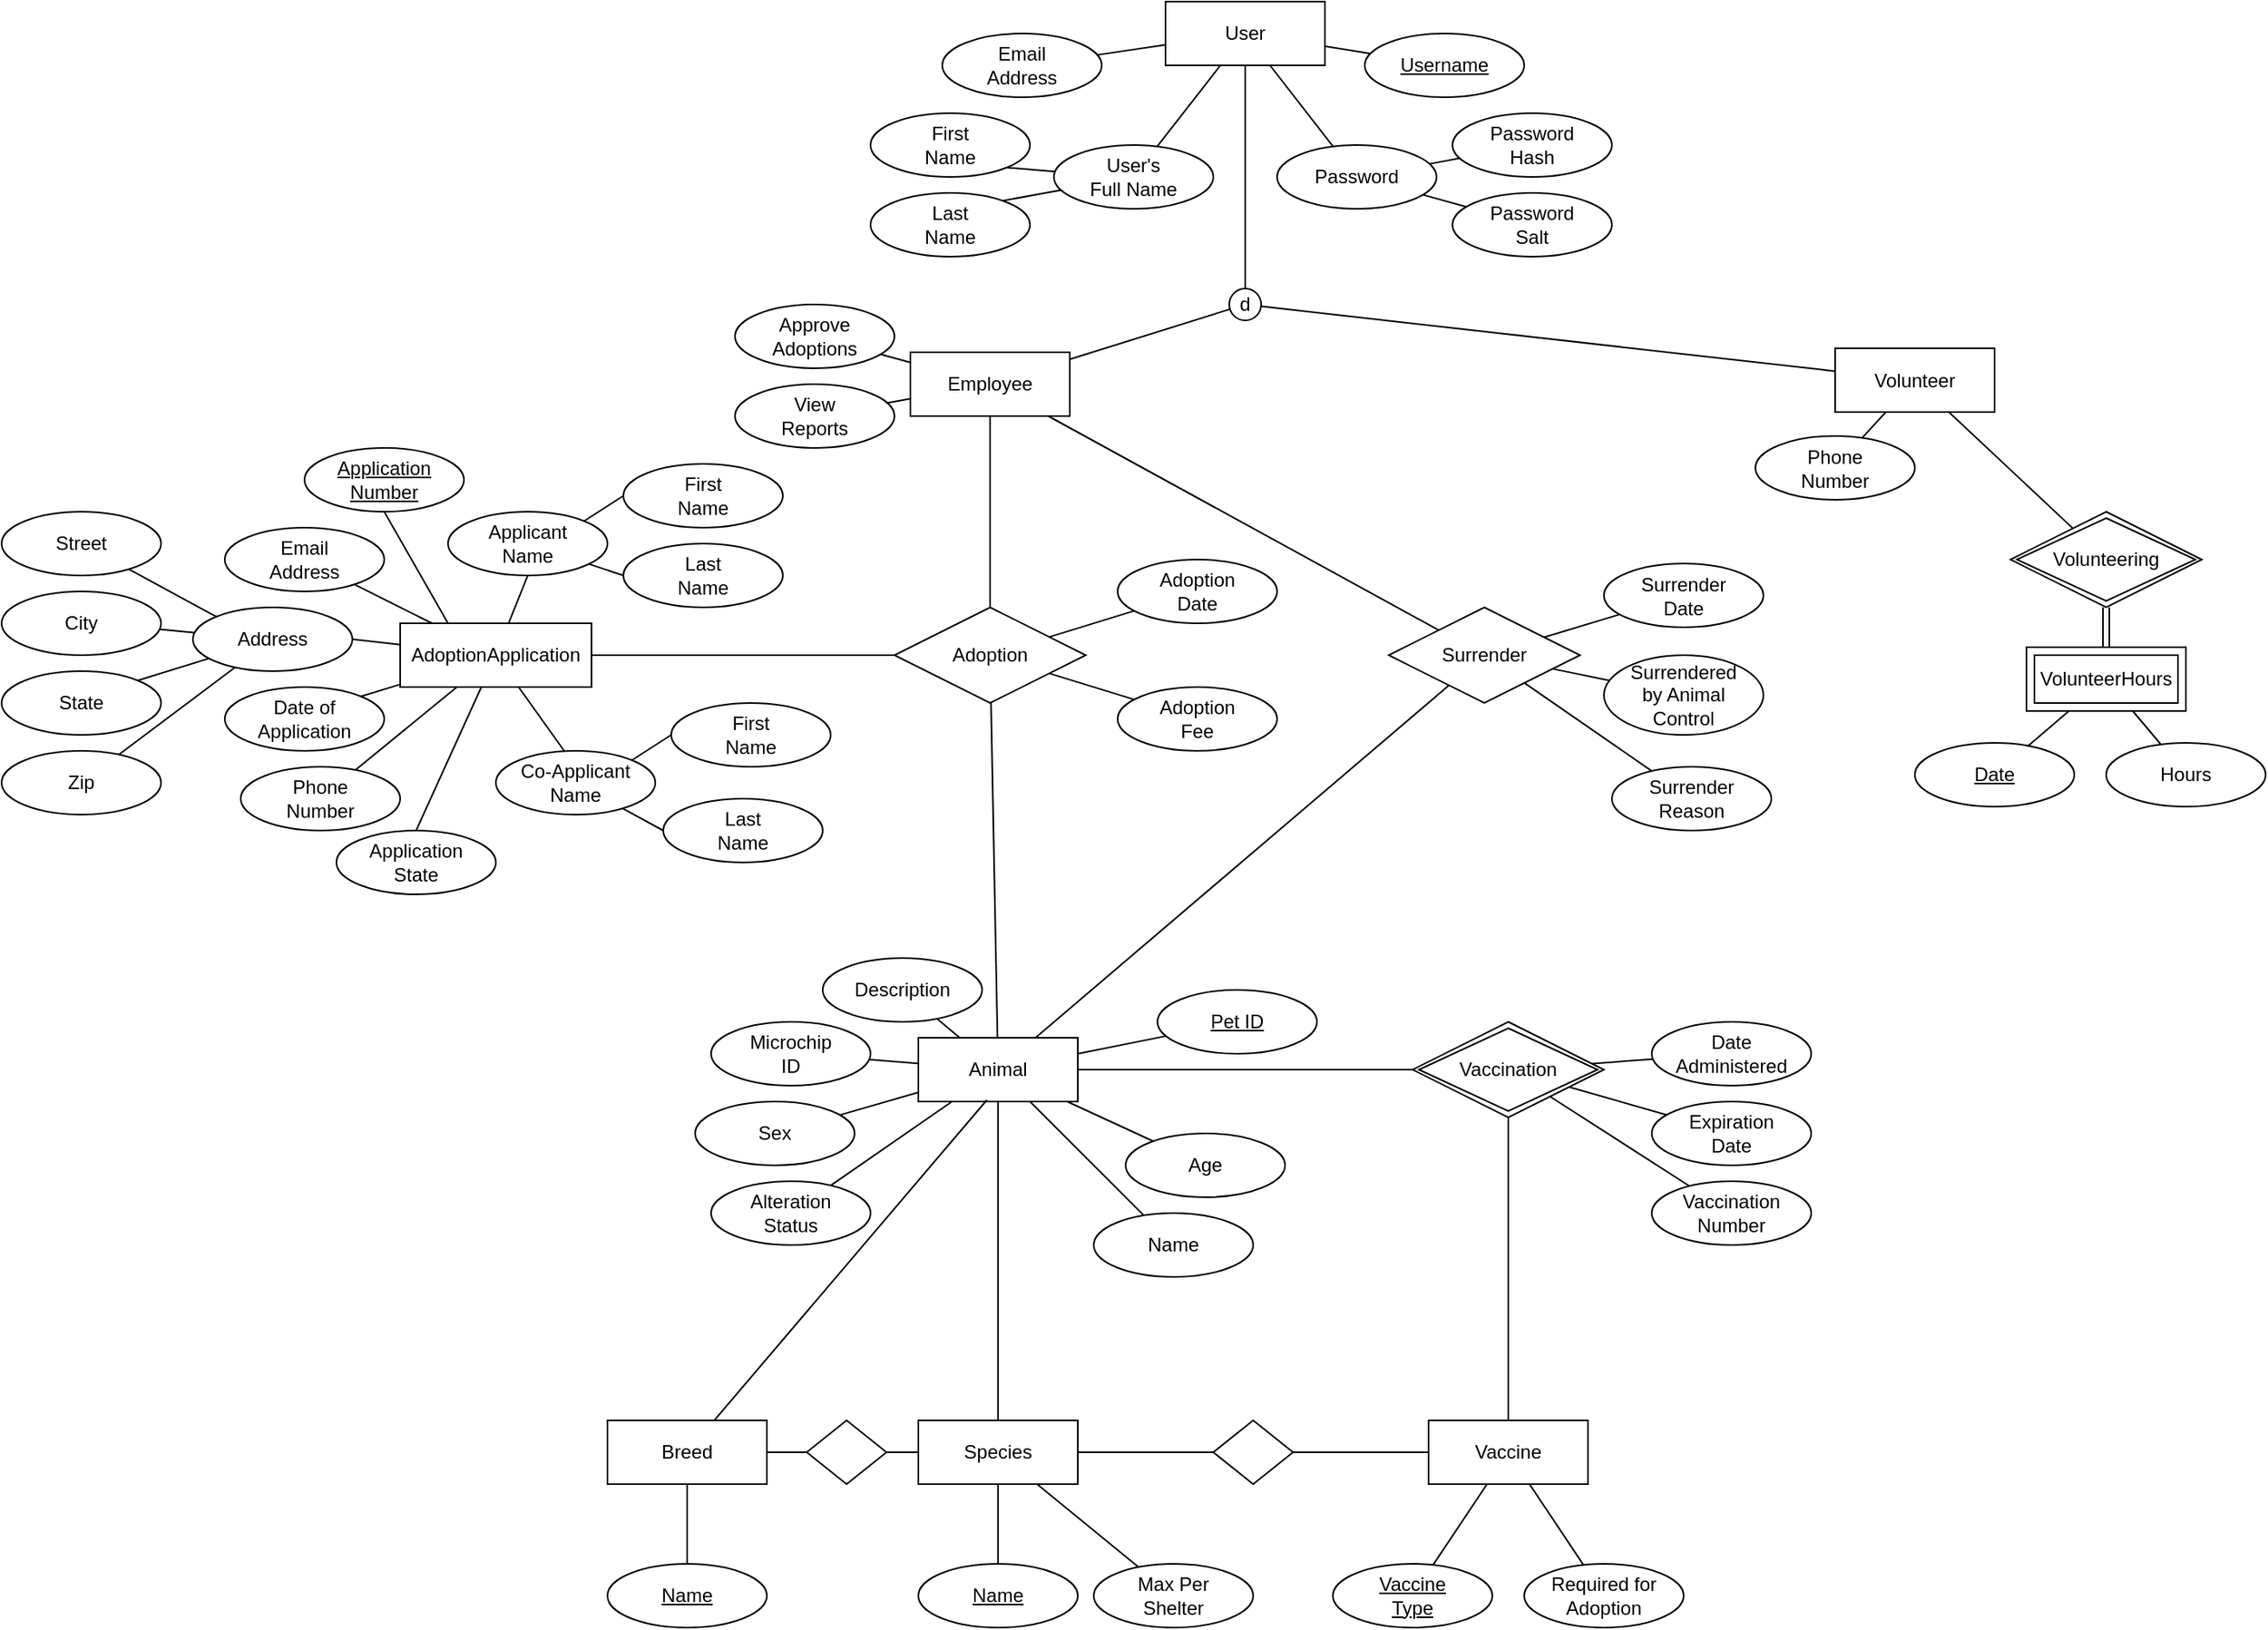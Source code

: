 <mxfile version="12.5.3" type="device"><diagram id="C5RBs43oDa-KdzZeNtuy" name="Page-1"><mxGraphModel dx="1113" dy="726" grid="1" gridSize="10" guides="1" tooltips="1" connect="1" arrows="1" fold="1" page="1" pageScale="1" pageWidth="1920" pageHeight="1200" math="0" shadow="0"><root><mxCell id="WIyWlLk6GJQsqaUBKTNV-0"/><mxCell id="WIyWlLk6GJQsqaUBKTNV-1" parent="WIyWlLk6GJQsqaUBKTNV-0"/><mxCell id="fud5WHhnv_GhyZR_E-Vi-45" style="edgeStyle=none;rounded=0;orthogonalLoop=1;jettySize=auto;html=1;exitX=1;exitY=0.5;exitDx=0;exitDy=0;endArrow=none;endFill=0;strokeColor=#000000;" parent="WIyWlLk6GJQsqaUBKTNV-1" source="fud5WHhnv_GhyZR_E-Vi-0" target="fud5WHhnv_GhyZR_E-Vi-42" edge="1"><mxGeometry relative="1" as="geometry"><mxPoint x="650" y="470" as="targetPoint"/></mxGeometry></mxCell><mxCell id="fud5WHhnv_GhyZR_E-Vi-0" value="AdoptionApplication" style="whiteSpace=wrap;html=1;align=center;" parent="WIyWlLk6GJQsqaUBKTNV-1" vertex="1"><mxGeometry x="380" y="450" width="120" height="40" as="geometry"/></mxCell><mxCell id="fud5WHhnv_GhyZR_E-Vi-15" style="edgeStyle=none;rounded=0;orthogonalLoop=1;jettySize=auto;html=1;exitX=1;exitY=0.5;exitDx=0;exitDy=0;endArrow=none;endFill=0;" parent="WIyWlLk6GJQsqaUBKTNV-1" source="fud5WHhnv_GhyZR_E-Vi-1" target="fud5WHhnv_GhyZR_E-Vi-0" edge="1"><mxGeometry relative="1" as="geometry"/></mxCell><mxCell id="fud5WHhnv_GhyZR_E-Vi-1" value="Address" style="ellipse;whiteSpace=wrap;html=1;align=center;" parent="WIyWlLk6GJQsqaUBKTNV-1" vertex="1"><mxGeometry x="250" y="440" width="100" height="40" as="geometry"/></mxCell><mxCell id="fud5WHhnv_GhyZR_E-Vi-2" value="City" style="ellipse;whiteSpace=wrap;html=1;align=center;" parent="WIyWlLk6GJQsqaUBKTNV-1" vertex="1"><mxGeometry x="130" y="430" width="100" height="40" as="geometry"/></mxCell><mxCell id="fud5WHhnv_GhyZR_E-Vi-3" value="State" style="ellipse;whiteSpace=wrap;html=1;align=center;" parent="WIyWlLk6GJQsqaUBKTNV-1" vertex="1"><mxGeometry x="130" y="480" width="100" height="40" as="geometry"/></mxCell><mxCell id="fud5WHhnv_GhyZR_E-Vi-4" value="Zip" style="ellipse;whiteSpace=wrap;html=1;align=center;" parent="WIyWlLk6GJQsqaUBKTNV-1" vertex="1"><mxGeometry x="130" y="530" width="100" height="40" as="geometry"/></mxCell><mxCell id="fud5WHhnv_GhyZR_E-Vi-5" value="Street" style="ellipse;whiteSpace=wrap;html=1;align=center;" parent="WIyWlLk6GJQsqaUBKTNV-1" vertex="1"><mxGeometry x="130" y="380" width="100" height="40" as="geometry"/></mxCell><mxCell id="fud5WHhnv_GhyZR_E-Vi-6" value="Phone&lt;br&gt;Number" style="ellipse;whiteSpace=wrap;html=1;align=center;" parent="WIyWlLk6GJQsqaUBKTNV-1" vertex="1"><mxGeometry x="280" y="540" width="100" height="40" as="geometry"/></mxCell><mxCell id="fud5WHhnv_GhyZR_E-Vi-14" style="edgeStyle=none;rounded=0;orthogonalLoop=1;jettySize=auto;html=1;endArrow=none;endFill=0;" parent="WIyWlLk6GJQsqaUBKTNV-1" source="fud5WHhnv_GhyZR_E-Vi-7" target="fud5WHhnv_GhyZR_E-Vi-0" edge="1"><mxGeometry relative="1" as="geometry"/></mxCell><mxCell id="fud5WHhnv_GhyZR_E-Vi-7" value="Email&lt;br&gt;Address" style="ellipse;whiteSpace=wrap;html=1;align=center;" parent="WIyWlLk6GJQsqaUBKTNV-1" vertex="1"><mxGeometry x="270" y="390" width="100" height="40" as="geometry"/></mxCell><mxCell id="fud5WHhnv_GhyZR_E-Vi-16" style="edgeStyle=none;rounded=0;orthogonalLoop=1;jettySize=auto;html=1;exitX=1;exitY=0;exitDx=0;exitDy=0;endArrow=none;endFill=0;" parent="WIyWlLk6GJQsqaUBKTNV-1" source="fud5WHhnv_GhyZR_E-Vi-8" target="fud5WHhnv_GhyZR_E-Vi-0" edge="1"><mxGeometry relative="1" as="geometry"/></mxCell><mxCell id="fud5WHhnv_GhyZR_E-Vi-8" value="Date of&lt;br&gt;Application" style="ellipse;whiteSpace=wrap;html=1;align=center;" parent="WIyWlLk6GJQsqaUBKTNV-1" vertex="1"><mxGeometry x="270" y="490" width="100" height="40" as="geometry"/></mxCell><mxCell id="fud5WHhnv_GhyZR_E-Vi-9" value="Application&lt;br&gt;State" style="ellipse;whiteSpace=wrap;html=1;align=center;" parent="WIyWlLk6GJQsqaUBKTNV-1" vertex="1"><mxGeometry x="340" y="580" width="100" height="40" as="geometry"/></mxCell><mxCell id="fud5WHhnv_GhyZR_E-Vi-13" style="edgeStyle=none;rounded=0;orthogonalLoop=1;jettySize=auto;html=1;exitX=0.5;exitY=1;exitDx=0;exitDy=0;entryX=0.25;entryY=0;entryDx=0;entryDy=0;endArrow=none;endFill=0;" parent="WIyWlLk6GJQsqaUBKTNV-1" source="fud5WHhnv_GhyZR_E-Vi-10" target="fud5WHhnv_GhyZR_E-Vi-0" edge="1"><mxGeometry relative="1" as="geometry"/></mxCell><mxCell id="fud5WHhnv_GhyZR_E-Vi-10" value="Application&lt;br&gt;Number" style="ellipse;whiteSpace=wrap;html=1;align=center;fontStyle=4;" parent="WIyWlLk6GJQsqaUBKTNV-1" vertex="1"><mxGeometry x="320" y="340" width="100" height="40" as="geometry"/></mxCell><mxCell id="fud5WHhnv_GhyZR_E-Vi-26" style="edgeStyle=none;rounded=0;orthogonalLoop=1;jettySize=auto;html=1;exitX=0.5;exitY=1;exitDx=0;exitDy=0;endArrow=none;endFill=0;" parent="WIyWlLk6GJQsqaUBKTNV-1" source="fud5WHhnv_GhyZR_E-Vi-19" target="fud5WHhnv_GhyZR_E-Vi-0" edge="1"><mxGeometry relative="1" as="geometry"/></mxCell><mxCell id="fud5WHhnv_GhyZR_E-Vi-19" value="Applicant&lt;br&gt;Name" style="ellipse;whiteSpace=wrap;html=1;align=center;" parent="WIyWlLk6GJQsqaUBKTNV-1" vertex="1"><mxGeometry x="410" y="380" width="100" height="40" as="geometry"/></mxCell><mxCell id="fud5WHhnv_GhyZR_E-Vi-24" style="edgeStyle=none;rounded=0;orthogonalLoop=1;jettySize=auto;html=1;exitX=0;exitY=0.5;exitDx=0;exitDy=0;entryX=1;entryY=0;entryDx=0;entryDy=0;strokeColor=#000000;endArrow=none;endFill=0;" parent="WIyWlLk6GJQsqaUBKTNV-1" source="fud5WHhnv_GhyZR_E-Vi-20" target="fud5WHhnv_GhyZR_E-Vi-19" edge="1"><mxGeometry relative="1" as="geometry"/></mxCell><mxCell id="fud5WHhnv_GhyZR_E-Vi-20" value="First&lt;br&gt;Name" style="ellipse;whiteSpace=wrap;html=1;align=center;" parent="WIyWlLk6GJQsqaUBKTNV-1" vertex="1"><mxGeometry x="520" y="350" width="100" height="40" as="geometry"/></mxCell><mxCell id="fud5WHhnv_GhyZR_E-Vi-25" style="rounded=0;orthogonalLoop=1;jettySize=auto;html=1;exitX=0;exitY=0.5;exitDx=0;exitDy=0;endArrow=none;endFill=0;" parent="WIyWlLk6GJQsqaUBKTNV-1" source="fud5WHhnv_GhyZR_E-Vi-23" target="fud5WHhnv_GhyZR_E-Vi-19" edge="1"><mxGeometry relative="1" as="geometry"/></mxCell><mxCell id="fud5WHhnv_GhyZR_E-Vi-23" value="Last&lt;br&gt;Name" style="ellipse;whiteSpace=wrap;html=1;align=center;" parent="WIyWlLk6GJQsqaUBKTNV-1" vertex="1"><mxGeometry x="520" y="400" width="100" height="40" as="geometry"/></mxCell><mxCell id="fud5WHhnv_GhyZR_E-Vi-28" value="" style="endArrow=none;html=1;rounded=0;strokeColor=#000000;" parent="WIyWlLk6GJQsqaUBKTNV-1" source="fud5WHhnv_GhyZR_E-Vi-6" target="fud5WHhnv_GhyZR_E-Vi-0" edge="1"><mxGeometry relative="1" as="geometry"><mxPoint x="130" y="640" as="sourcePoint"/><mxPoint x="290" y="640" as="targetPoint"/></mxGeometry></mxCell><mxCell id="fud5WHhnv_GhyZR_E-Vi-29" value="" style="endArrow=none;html=1;rounded=0;strokeColor=#000000;exitX=0.5;exitY=0;exitDx=0;exitDy=0;" parent="WIyWlLk6GJQsqaUBKTNV-1" source="fud5WHhnv_GhyZR_E-Vi-9" target="fud5WHhnv_GhyZR_E-Vi-0" edge="1"><mxGeometry relative="1" as="geometry"><mxPoint x="130" y="660" as="sourcePoint"/><mxPoint x="350" y="700" as="targetPoint"/></mxGeometry></mxCell><mxCell id="fud5WHhnv_GhyZR_E-Vi-32" style="edgeStyle=none;rounded=0;orthogonalLoop=1;jettySize=auto;html=1;exitX=0.5;exitY=0.25;exitDx=0;exitDy=0;endArrow=none;endFill=0;exitPerimeter=0;" parent="WIyWlLk6GJQsqaUBKTNV-1" source="fud5WHhnv_GhyZR_E-Vi-33" target="fud5WHhnv_GhyZR_E-Vi-0" edge="1"><mxGeometry relative="1" as="geometry"><mxPoint x="478" y="600" as="targetPoint"/></mxGeometry></mxCell><mxCell id="fud5WHhnv_GhyZR_E-Vi-33" value="Co-Applicant&lt;br&gt;Name" style="ellipse;whiteSpace=wrap;html=1;align=center;" parent="WIyWlLk6GJQsqaUBKTNV-1" vertex="1"><mxGeometry x="440" y="530" width="100" height="40" as="geometry"/></mxCell><mxCell id="fud5WHhnv_GhyZR_E-Vi-34" style="edgeStyle=none;rounded=0;orthogonalLoop=1;jettySize=auto;html=1;exitX=0;exitY=0.5;exitDx=0;exitDy=0;entryX=1;entryY=0;entryDx=0;entryDy=0;strokeColor=#000000;endArrow=none;endFill=0;" parent="WIyWlLk6GJQsqaUBKTNV-1" source="fud5WHhnv_GhyZR_E-Vi-35" target="fud5WHhnv_GhyZR_E-Vi-33" edge="1"><mxGeometry relative="1" as="geometry"/></mxCell><mxCell id="fud5WHhnv_GhyZR_E-Vi-35" value="First&lt;br&gt;Name" style="ellipse;whiteSpace=wrap;html=1;align=center;" parent="WIyWlLk6GJQsqaUBKTNV-1" vertex="1"><mxGeometry x="550" y="500" width="100" height="40" as="geometry"/></mxCell><mxCell id="fud5WHhnv_GhyZR_E-Vi-36" style="rounded=0;orthogonalLoop=1;jettySize=auto;html=1;exitX=0;exitY=0.5;exitDx=0;exitDy=0;endArrow=none;endFill=0;" parent="WIyWlLk6GJQsqaUBKTNV-1" source="fud5WHhnv_GhyZR_E-Vi-37" target="fud5WHhnv_GhyZR_E-Vi-33" edge="1"><mxGeometry relative="1" as="geometry"/></mxCell><mxCell id="fud5WHhnv_GhyZR_E-Vi-37" value="Last&lt;br&gt;Name" style="ellipse;whiteSpace=wrap;html=1;align=center;" parent="WIyWlLk6GJQsqaUBKTNV-1" vertex="1"><mxGeometry x="545" y="560" width="100" height="40" as="geometry"/></mxCell><mxCell id="fud5WHhnv_GhyZR_E-Vi-38" value="" style="endArrow=none;html=1;rounded=0;strokeColor=#000000;entryX=0;entryY=0;entryDx=0;entryDy=0;" parent="WIyWlLk6GJQsqaUBKTNV-1" source="fud5WHhnv_GhyZR_E-Vi-5" target="fud5WHhnv_GhyZR_E-Vi-1" edge="1"><mxGeometry relative="1" as="geometry"><mxPoint x="220" y="400" as="sourcePoint"/><mxPoint x="380" y="400" as="targetPoint"/></mxGeometry></mxCell><mxCell id="fud5WHhnv_GhyZR_E-Vi-39" value="" style="endArrow=none;html=1;rounded=0;strokeColor=#000000;" parent="WIyWlLk6GJQsqaUBKTNV-1" source="fud5WHhnv_GhyZR_E-Vi-4" target="fud5WHhnv_GhyZR_E-Vi-1" edge="1"><mxGeometry relative="1" as="geometry"><mxPoint x="210" y="660" as="sourcePoint"/><mxPoint x="270" y="490" as="targetPoint"/></mxGeometry></mxCell><mxCell id="fud5WHhnv_GhyZR_E-Vi-40" value="" style="endArrow=none;html=1;rounded=0;strokeColor=#000000;exitX=1;exitY=0;exitDx=0;exitDy=0;" parent="WIyWlLk6GJQsqaUBKTNV-1" source="fud5WHhnv_GhyZR_E-Vi-3" target="fud5WHhnv_GhyZR_E-Vi-1" edge="1"><mxGeometry relative="1" as="geometry"><mxPoint x="180" y="630" as="sourcePoint"/><mxPoint x="340" y="630" as="targetPoint"/></mxGeometry></mxCell><mxCell id="fud5WHhnv_GhyZR_E-Vi-41" value="" style="endArrow=none;html=1;rounded=0;strokeColor=#000000;" parent="WIyWlLk6GJQsqaUBKTNV-1" source="fud5WHhnv_GhyZR_E-Vi-2" target="fud5WHhnv_GhyZR_E-Vi-1" edge="1"><mxGeometry relative="1" as="geometry"><mxPoint x="210" y="480" as="sourcePoint"/><mxPoint x="370" y="480" as="targetPoint"/></mxGeometry></mxCell><mxCell id="fud5WHhnv_GhyZR_E-Vi-42" value="Adoption" style="shape=rhombus;perimeter=rhombusPerimeter;whiteSpace=wrap;html=1;align=center;" parent="WIyWlLk6GJQsqaUBKTNV-1" vertex="1"><mxGeometry x="690" y="440" width="120" height="60" as="geometry"/></mxCell><mxCell id="fud5WHhnv_GhyZR_E-Vi-47" style="edgeStyle=none;rounded=0;orthogonalLoop=1;jettySize=auto;html=1;endArrow=none;endFill=0;strokeColor=#000000;" parent="WIyWlLk6GJQsqaUBKTNV-1" source="fud5WHhnv_GhyZR_E-Vi-46" target="fud5WHhnv_GhyZR_E-Vi-42" edge="1"><mxGeometry relative="1" as="geometry"/></mxCell><mxCell id="fud5WHhnv_GhyZR_E-Vi-56" style="edgeStyle=none;rounded=0;orthogonalLoop=1;jettySize=auto;html=1;endArrow=none;endFill=0;strokeColor=#000000;" parent="WIyWlLk6GJQsqaUBKTNV-1" source="fud5WHhnv_GhyZR_E-Vi-46" target="fud5WHhnv_GhyZR_E-Vi-54" edge="1"><mxGeometry relative="1" as="geometry"/></mxCell><mxCell id="fud5WHhnv_GhyZR_E-Vi-57" style="edgeStyle=none;rounded=0;orthogonalLoop=1;jettySize=auto;html=1;endArrow=none;endFill=0;strokeColor=#000000;" parent="WIyWlLk6GJQsqaUBKTNV-1" source="fud5WHhnv_GhyZR_E-Vi-46" target="fud5WHhnv_GhyZR_E-Vi-55" edge="1"><mxGeometry relative="1" as="geometry"/></mxCell><mxCell id="fud5WHhnv_GhyZR_E-Vi-46" value="Employee" style="whiteSpace=wrap;html=1;align=center;" parent="WIyWlLk6GJQsqaUBKTNV-1" vertex="1"><mxGeometry x="700" y="280" width="100" height="40" as="geometry"/></mxCell><mxCell id="fud5WHhnv_GhyZR_E-Vi-49" style="edgeStyle=none;rounded=0;orthogonalLoop=1;jettySize=auto;html=1;endArrow=none;endFill=0;strokeColor=#000000;" parent="WIyWlLk6GJQsqaUBKTNV-1" source="fud5WHhnv_GhyZR_E-Vi-48" target="fud5WHhnv_GhyZR_E-Vi-42" edge="1"><mxGeometry relative="1" as="geometry"/></mxCell><mxCell id="fud5WHhnv_GhyZR_E-Vi-48" value="Animal" style="whiteSpace=wrap;html=1;align=center;" parent="WIyWlLk6GJQsqaUBKTNV-1" vertex="1"><mxGeometry x="705" y="710" width="100" height="40" as="geometry"/></mxCell><mxCell id="fud5WHhnv_GhyZR_E-Vi-52" style="edgeStyle=none;rounded=0;orthogonalLoop=1;jettySize=auto;html=1;endArrow=none;endFill=0;strokeColor=#000000;" parent="WIyWlLk6GJQsqaUBKTNV-1" source="fud5WHhnv_GhyZR_E-Vi-50" target="fud5WHhnv_GhyZR_E-Vi-42" edge="1"><mxGeometry relative="1" as="geometry"/></mxCell><mxCell id="fud5WHhnv_GhyZR_E-Vi-50" value="Adoption&lt;br&gt;Date" style="ellipse;whiteSpace=wrap;html=1;align=center;" parent="WIyWlLk6GJQsqaUBKTNV-1" vertex="1"><mxGeometry x="830" y="410" width="100" height="40" as="geometry"/></mxCell><mxCell id="fud5WHhnv_GhyZR_E-Vi-53" style="edgeStyle=none;rounded=0;orthogonalLoop=1;jettySize=auto;html=1;endArrow=none;endFill=0;strokeColor=#000000;" parent="WIyWlLk6GJQsqaUBKTNV-1" source="fud5WHhnv_GhyZR_E-Vi-51" target="fud5WHhnv_GhyZR_E-Vi-42" edge="1"><mxGeometry relative="1" as="geometry"/></mxCell><mxCell id="fud5WHhnv_GhyZR_E-Vi-51" value="Adoption&lt;br&gt;Fee" style="ellipse;whiteSpace=wrap;html=1;align=center;" parent="WIyWlLk6GJQsqaUBKTNV-1" vertex="1"><mxGeometry x="830" y="490" width="100" height="40" as="geometry"/></mxCell><mxCell id="fud5WHhnv_GhyZR_E-Vi-54" value="Approve&lt;br&gt;Adoptions" style="ellipse;whiteSpace=wrap;html=1;align=center;" parent="WIyWlLk6GJQsqaUBKTNV-1" vertex="1"><mxGeometry x="590" y="250" width="100" height="40" as="geometry"/></mxCell><mxCell id="fud5WHhnv_GhyZR_E-Vi-55" value="View&lt;br&gt;Reports" style="ellipse;whiteSpace=wrap;html=1;align=center;" parent="WIyWlLk6GJQsqaUBKTNV-1" vertex="1"><mxGeometry x="590" y="300" width="100" height="40" as="geometry"/></mxCell><mxCell id="fud5WHhnv_GhyZR_E-Vi-69" style="edgeStyle=none;rounded=0;orthogonalLoop=1;jettySize=auto;html=1;endArrow=none;endFill=0;strokeColor=#000000;" parent="WIyWlLk6GJQsqaUBKTNV-1" source="fud5WHhnv_GhyZR_E-Vi-58" target="fud5WHhnv_GhyZR_E-Vi-48" edge="1"><mxGeometry relative="1" as="geometry"><mxPoint x="795" y="720" as="targetPoint"/></mxGeometry></mxCell><mxCell id="fud5WHhnv_GhyZR_E-Vi-58" value="Pet ID" style="ellipse;whiteSpace=wrap;html=1;align=center;fontStyle=4;" parent="WIyWlLk6GJQsqaUBKTNV-1" vertex="1"><mxGeometry x="855" y="680" width="100" height="40" as="geometry"/></mxCell><mxCell id="fud5WHhnv_GhyZR_E-Vi-68" style="edgeStyle=none;rounded=0;orthogonalLoop=1;jettySize=auto;html=1;endArrow=none;endFill=0;strokeColor=#000000;" parent="WIyWlLk6GJQsqaUBKTNV-1" source="fud5WHhnv_GhyZR_E-Vi-59" target="fud5WHhnv_GhyZR_E-Vi-48" edge="1"><mxGeometry relative="1" as="geometry"/></mxCell><mxCell id="fud5WHhnv_GhyZR_E-Vi-59" value="Description" style="ellipse;whiteSpace=wrap;html=1;align=center;" parent="WIyWlLk6GJQsqaUBKTNV-1" vertex="1"><mxGeometry x="645" y="660" width="100" height="40" as="geometry"/></mxCell><mxCell id="fud5WHhnv_GhyZR_E-Vi-67" style="edgeStyle=none;rounded=0;orthogonalLoop=1;jettySize=auto;html=1;endArrow=none;endFill=0;strokeColor=#000000;" parent="WIyWlLk6GJQsqaUBKTNV-1" source="fud5WHhnv_GhyZR_E-Vi-60" target="fud5WHhnv_GhyZR_E-Vi-48" edge="1"><mxGeometry relative="1" as="geometry"/></mxCell><mxCell id="fud5WHhnv_GhyZR_E-Vi-60" value="Microchip&lt;br&gt;ID" style="ellipse;whiteSpace=wrap;html=1;align=center;" parent="WIyWlLk6GJQsqaUBKTNV-1" vertex="1"><mxGeometry x="575" y="700" width="100" height="40" as="geometry"/></mxCell><mxCell id="fud5WHhnv_GhyZR_E-Vi-70" style="edgeStyle=none;rounded=0;orthogonalLoop=1;jettySize=auto;html=1;endArrow=none;endFill=0;strokeColor=#000000;" parent="WIyWlLk6GJQsqaUBKTNV-1" source="fud5WHhnv_GhyZR_E-Vi-61" target="fud5WHhnv_GhyZR_E-Vi-48" edge="1"><mxGeometry relative="1" as="geometry"/></mxCell><mxCell id="fud5WHhnv_GhyZR_E-Vi-61" value="Age" style="ellipse;whiteSpace=wrap;html=1;align=center;" parent="WIyWlLk6GJQsqaUBKTNV-1" vertex="1"><mxGeometry x="835" y="770" width="100" height="40" as="geometry"/></mxCell><mxCell id="fud5WHhnv_GhyZR_E-Vi-71" style="edgeStyle=none;rounded=0;orthogonalLoop=1;jettySize=auto;html=1;endArrow=none;endFill=0;strokeColor=#000000;" parent="WIyWlLk6GJQsqaUBKTNV-1" source="fud5WHhnv_GhyZR_E-Vi-62" target="fud5WHhnv_GhyZR_E-Vi-48" edge="1"><mxGeometry relative="1" as="geometry"/></mxCell><mxCell id="fud5WHhnv_GhyZR_E-Vi-62" value="Name" style="ellipse;whiteSpace=wrap;html=1;align=center;" parent="WIyWlLk6GJQsqaUBKTNV-1" vertex="1"><mxGeometry x="815" y="820" width="100" height="40" as="geometry"/></mxCell><mxCell id="fud5WHhnv_GhyZR_E-Vi-66" style="edgeStyle=none;rounded=0;orthogonalLoop=1;jettySize=auto;html=1;endArrow=none;endFill=0;strokeColor=#000000;" parent="WIyWlLk6GJQsqaUBKTNV-1" source="fud5WHhnv_GhyZR_E-Vi-63" target="fud5WHhnv_GhyZR_E-Vi-48" edge="1"><mxGeometry relative="1" as="geometry"/></mxCell><mxCell id="fud5WHhnv_GhyZR_E-Vi-63" value="Sex" style="ellipse;whiteSpace=wrap;html=1;align=center;" parent="WIyWlLk6GJQsqaUBKTNV-1" vertex="1"><mxGeometry x="565" y="750" width="100" height="40" as="geometry"/></mxCell><mxCell id="fud5WHhnv_GhyZR_E-Vi-65" style="edgeStyle=none;rounded=0;orthogonalLoop=1;jettySize=auto;html=1;endArrow=none;endFill=0;strokeColor=#000000;" parent="WIyWlLk6GJQsqaUBKTNV-1" source="fud5WHhnv_GhyZR_E-Vi-64" target="fud5WHhnv_GhyZR_E-Vi-48" edge="1"><mxGeometry relative="1" as="geometry"/></mxCell><mxCell id="fud5WHhnv_GhyZR_E-Vi-64" value="Alteration&lt;br&gt;Status" style="ellipse;whiteSpace=wrap;html=1;align=center;" parent="WIyWlLk6GJQsqaUBKTNV-1" vertex="1"><mxGeometry x="575" y="800" width="100" height="40" as="geometry"/></mxCell><mxCell id="fud5WHhnv_GhyZR_E-Vi-76" style="edgeStyle=none;rounded=0;orthogonalLoop=1;jettySize=auto;html=1;entryX=0.5;entryY=0;entryDx=0;entryDy=0;endArrow=none;endFill=0;strokeColor=#000000;" parent="WIyWlLk6GJQsqaUBKTNV-1" source="fud5WHhnv_GhyZR_E-Vi-72" target="fud5WHhnv_GhyZR_E-Vi-73" edge="1"><mxGeometry relative="1" as="geometry"><mxPoint x="910" y="210" as="targetPoint"/></mxGeometry></mxCell><mxCell id="fud5WHhnv_GhyZR_E-Vi-95" style="edgeStyle=none;rounded=0;orthogonalLoop=1;jettySize=auto;html=1;endArrow=none;endFill=0;strokeColor=#000000;" parent="WIyWlLk6GJQsqaUBKTNV-1" source="fud5WHhnv_GhyZR_E-Vi-72" target="fud5WHhnv_GhyZR_E-Vi-90" edge="1"><mxGeometry relative="1" as="geometry"/></mxCell><mxCell id="fud5WHhnv_GhyZR_E-Vi-96" style="edgeStyle=none;rounded=0;orthogonalLoop=1;jettySize=auto;html=1;endArrow=none;endFill=0;strokeColor=#000000;" parent="WIyWlLk6GJQsqaUBKTNV-1" source="fud5WHhnv_GhyZR_E-Vi-72" edge="1" target="fud5WHhnv_GhyZR_E-Vi-97"><mxGeometry relative="1" as="geometry"><mxPoint x="965.147" y="150.903" as="targetPoint"/></mxGeometry></mxCell><mxCell id="fud5WHhnv_GhyZR_E-Vi-72" value="User" style="whiteSpace=wrap;html=1;align=center;" parent="WIyWlLk6GJQsqaUBKTNV-1" vertex="1"><mxGeometry x="860" y="60" width="100" height="40" as="geometry"/></mxCell><mxCell id="fud5WHhnv_GhyZR_E-Vi-75" style="edgeStyle=none;rounded=0;orthogonalLoop=1;jettySize=auto;html=1;endArrow=none;endFill=0;strokeColor=#000000;" parent="WIyWlLk6GJQsqaUBKTNV-1" source="fud5WHhnv_GhyZR_E-Vi-73" target="fud5WHhnv_GhyZR_E-Vi-46" edge="1"><mxGeometry relative="1" as="geometry"/></mxCell><mxCell id="fud5WHhnv_GhyZR_E-Vi-80" style="edgeStyle=none;rounded=0;orthogonalLoop=1;jettySize=auto;html=1;endArrow=none;endFill=0;strokeColor=#000000;" parent="WIyWlLk6GJQsqaUBKTNV-1" source="fud5WHhnv_GhyZR_E-Vi-73" target="fud5WHhnv_GhyZR_E-Vi-77" edge="1"><mxGeometry relative="1" as="geometry"/></mxCell><mxCell id="fud5WHhnv_GhyZR_E-Vi-73" value="d" style="ellipse;whiteSpace=wrap;html=1;aspect=fixed;" parent="WIyWlLk6GJQsqaUBKTNV-1" vertex="1"><mxGeometry x="900" y="240" width="20" height="20" as="geometry"/></mxCell><mxCell id="fud5WHhnv_GhyZR_E-Vi-103" style="edgeStyle=none;rounded=0;orthogonalLoop=1;jettySize=auto;html=1;endArrow=none;endFill=0;strokeColor=#000000;" parent="WIyWlLk6GJQsqaUBKTNV-1" source="fud5WHhnv_GhyZR_E-Vi-77" target="fud5WHhnv_GhyZR_E-Vi-101" edge="1"><mxGeometry relative="1" as="geometry"/></mxCell><mxCell id="fud5WHhnv_GhyZR_E-Vi-77" value="Volunteer" style="whiteSpace=wrap;html=1;align=center;" parent="WIyWlLk6GJQsqaUBKTNV-1" vertex="1"><mxGeometry x="1280" y="277.5" width="100" height="40" as="geometry"/></mxCell><mxCell id="fud5WHhnv_GhyZR_E-Vi-86" style="edgeStyle=none;rounded=0;orthogonalLoop=1;jettySize=auto;html=1;endArrow=none;endFill=0;strokeColor=#000000;" parent="WIyWlLk6GJQsqaUBKTNV-1" source="fud5WHhnv_GhyZR_E-Vi-81" target="fud5WHhnv_GhyZR_E-Vi-72" edge="1"><mxGeometry relative="1" as="geometry"/></mxCell><mxCell id="fud5WHhnv_GhyZR_E-Vi-81" value="User's&lt;br&gt;Full Name" style="ellipse;whiteSpace=wrap;html=1;align=center;" parent="WIyWlLk6GJQsqaUBKTNV-1" vertex="1"><mxGeometry x="790" y="150" width="100" height="40" as="geometry"/></mxCell><mxCell id="fud5WHhnv_GhyZR_E-Vi-82" style="edgeStyle=none;rounded=0;orthogonalLoop=1;jettySize=auto;html=1;exitX=1;exitY=1;exitDx=0;exitDy=0;strokeColor=#000000;endArrow=none;endFill=0;" parent="WIyWlLk6GJQsqaUBKTNV-1" source="fud5WHhnv_GhyZR_E-Vi-83" target="fud5WHhnv_GhyZR_E-Vi-81" edge="1"><mxGeometry relative="1" as="geometry"/></mxCell><mxCell id="fud5WHhnv_GhyZR_E-Vi-83" value="First&lt;br&gt;Name" style="ellipse;whiteSpace=wrap;html=1;align=center;" parent="WIyWlLk6GJQsqaUBKTNV-1" vertex="1"><mxGeometry x="675" y="130" width="100" height="40" as="geometry"/></mxCell><mxCell id="fud5WHhnv_GhyZR_E-Vi-84" style="rounded=0;orthogonalLoop=1;jettySize=auto;html=1;exitX=0;exitY=0.5;exitDx=0;exitDy=0;endArrow=none;endFill=0;" parent="WIyWlLk6GJQsqaUBKTNV-1" source="fud5WHhnv_GhyZR_E-Vi-85" target="fud5WHhnv_GhyZR_E-Vi-81" edge="1"><mxGeometry relative="1" as="geometry"/></mxCell><mxCell id="fud5WHhnv_GhyZR_E-Vi-85" value="Last&lt;br&gt;Name" style="ellipse;whiteSpace=wrap;html=1;align=center;" parent="WIyWlLk6GJQsqaUBKTNV-1" vertex="1"><mxGeometry x="675" y="180" width="100" height="40" as="geometry"/></mxCell><mxCell id="fud5WHhnv_GhyZR_E-Vi-88" style="edgeStyle=none;rounded=0;orthogonalLoop=1;jettySize=auto;html=1;endArrow=none;endFill=0;strokeColor=#000000;" parent="WIyWlLk6GJQsqaUBKTNV-1" source="fud5WHhnv_GhyZR_E-Vi-87" target="fud5WHhnv_GhyZR_E-Vi-72" edge="1"><mxGeometry relative="1" as="geometry"/></mxCell><mxCell id="fud5WHhnv_GhyZR_E-Vi-87" value="Email&lt;br&gt;Address" style="ellipse;whiteSpace=wrap;html=1;align=center;" parent="WIyWlLk6GJQsqaUBKTNV-1" vertex="1"><mxGeometry x="720" y="80" width="100" height="40" as="geometry"/></mxCell><mxCell id="fud5WHhnv_GhyZR_E-Vi-93" style="edgeStyle=none;rounded=0;orthogonalLoop=1;jettySize=auto;html=1;endArrow=none;endFill=0;strokeColor=#000000;" parent="WIyWlLk6GJQsqaUBKTNV-1" source="fud5WHhnv_GhyZR_E-Vi-90" target="fud5WHhnv_GhyZR_E-Vi-91" edge="1"><mxGeometry relative="1" as="geometry"/></mxCell><mxCell id="fud5WHhnv_GhyZR_E-Vi-94" style="edgeStyle=none;rounded=0;orthogonalLoop=1;jettySize=auto;html=1;endArrow=none;endFill=0;strokeColor=#000000;" parent="WIyWlLk6GJQsqaUBKTNV-1" source="fud5WHhnv_GhyZR_E-Vi-90" target="fud5WHhnv_GhyZR_E-Vi-92" edge="1"><mxGeometry relative="1" as="geometry"/></mxCell><mxCell id="fud5WHhnv_GhyZR_E-Vi-90" value="Password" style="ellipse;whiteSpace=wrap;html=1;align=center;" parent="WIyWlLk6GJQsqaUBKTNV-1" vertex="1"><mxGeometry x="930" y="150" width="100" height="40" as="geometry"/></mxCell><mxCell id="fud5WHhnv_GhyZR_E-Vi-91" value="Password&lt;br&gt;Hash" style="ellipse;whiteSpace=wrap;html=1;align=center;" parent="WIyWlLk6GJQsqaUBKTNV-1" vertex="1"><mxGeometry x="1040" y="130" width="100" height="40" as="geometry"/></mxCell><mxCell id="fud5WHhnv_GhyZR_E-Vi-92" value="Password&lt;br&gt;Salt" style="ellipse;whiteSpace=wrap;html=1;align=center;" parent="WIyWlLk6GJQsqaUBKTNV-1" vertex="1"><mxGeometry x="1040" y="180" width="100" height="40" as="geometry"/></mxCell><mxCell id="fud5WHhnv_GhyZR_E-Vi-97" value="Username" style="ellipse;whiteSpace=wrap;html=1;align=center;fontStyle=4;" parent="WIyWlLk6GJQsqaUBKTNV-1" vertex="1"><mxGeometry x="985" y="80" width="100" height="40" as="geometry"/></mxCell><mxCell id="fud5WHhnv_GhyZR_E-Vi-99" style="edgeStyle=none;rounded=0;orthogonalLoop=1;jettySize=auto;html=1;endArrow=none;endFill=0;strokeColor=#000000;" parent="WIyWlLk6GJQsqaUBKTNV-1" source="fud5WHhnv_GhyZR_E-Vi-98" target="fud5WHhnv_GhyZR_E-Vi-77" edge="1"><mxGeometry relative="1" as="geometry"/></mxCell><mxCell id="fud5WHhnv_GhyZR_E-Vi-98" value="Phone&lt;br&gt;Number" style="ellipse;whiteSpace=wrap;html=1;align=center;" parent="WIyWlLk6GJQsqaUBKTNV-1" vertex="1"><mxGeometry x="1230" y="332.5" width="100" height="40" as="geometry"/></mxCell><mxCell id="fud5WHhnv_GhyZR_E-Vi-104" style="edgeStyle=none;rounded=0;orthogonalLoop=1;jettySize=auto;html=1;entryX=0.5;entryY=0;entryDx=0;entryDy=0;endArrow=none;endFill=0;strokeColor=#000000;shape=link;" parent="WIyWlLk6GJQsqaUBKTNV-1" source="fud5WHhnv_GhyZR_E-Vi-101" target="fud5WHhnv_GhyZR_E-Vi-102" edge="1"><mxGeometry relative="1" as="geometry"/></mxCell><mxCell id="fud5WHhnv_GhyZR_E-Vi-101" value="Volunteering" style="shape=rhombus;double=1;perimeter=rhombusPerimeter;whiteSpace=wrap;html=1;align=center;" parent="WIyWlLk6GJQsqaUBKTNV-1" vertex="1"><mxGeometry x="1390" y="380" width="120" height="60" as="geometry"/></mxCell><mxCell id="fud5WHhnv_GhyZR_E-Vi-102" value="VolunteerHours" style="shape=ext;margin=3;double=1;whiteSpace=wrap;html=1;align=center;" parent="WIyWlLk6GJQsqaUBKTNV-1" vertex="1"><mxGeometry x="1400" y="465" width="100" height="40" as="geometry"/></mxCell><mxCell id="fud5WHhnv_GhyZR_E-Vi-107" style="edgeStyle=none;rounded=0;orthogonalLoop=1;jettySize=auto;html=1;endArrow=none;endFill=0;strokeColor=#000000;" parent="WIyWlLk6GJQsqaUBKTNV-1" source="fud5WHhnv_GhyZR_E-Vi-105" target="fud5WHhnv_GhyZR_E-Vi-102" edge="1"><mxGeometry relative="1" as="geometry"/></mxCell><mxCell id="fud5WHhnv_GhyZR_E-Vi-105" value="Date" style="ellipse;whiteSpace=wrap;html=1;align=center;fontStyle=4;" parent="WIyWlLk6GJQsqaUBKTNV-1" vertex="1"><mxGeometry x="1330" y="525" width="100" height="40" as="geometry"/></mxCell><mxCell id="fud5WHhnv_GhyZR_E-Vi-108" style="edgeStyle=none;rounded=0;orthogonalLoop=1;jettySize=auto;html=1;endArrow=none;endFill=0;strokeColor=#000000;" parent="WIyWlLk6GJQsqaUBKTNV-1" source="fud5WHhnv_GhyZR_E-Vi-106" target="fud5WHhnv_GhyZR_E-Vi-102" edge="1"><mxGeometry relative="1" as="geometry"/></mxCell><mxCell id="fud5WHhnv_GhyZR_E-Vi-106" value="Hours" style="ellipse;whiteSpace=wrap;html=1;align=center;" parent="WIyWlLk6GJQsqaUBKTNV-1" vertex="1"><mxGeometry x="1450" y="525" width="100" height="40" as="geometry"/></mxCell><mxCell id="fud5WHhnv_GhyZR_E-Vi-110" style="edgeStyle=none;rounded=0;orthogonalLoop=1;jettySize=auto;html=1;endArrow=none;endFill=0;strokeColor=#000000;" parent="WIyWlLk6GJQsqaUBKTNV-1" source="fud5WHhnv_GhyZR_E-Vi-109" target="fud5WHhnv_GhyZR_E-Vi-46" edge="1"><mxGeometry relative="1" as="geometry"/></mxCell><mxCell id="fud5WHhnv_GhyZR_E-Vi-119" style="edgeStyle=none;rounded=0;orthogonalLoop=1;jettySize=auto;html=1;endArrow=none;endFill=0;strokeColor=#000000;" parent="WIyWlLk6GJQsqaUBKTNV-1" source="fud5WHhnv_GhyZR_E-Vi-109" target="fud5WHhnv_GhyZR_E-Vi-48" edge="1"><mxGeometry relative="1" as="geometry"/></mxCell><mxCell id="fud5WHhnv_GhyZR_E-Vi-109" value="Surrender" style="shape=rhombus;perimeter=rhombusPerimeter;whiteSpace=wrap;html=1;align=center;" parent="WIyWlLk6GJQsqaUBKTNV-1" vertex="1"><mxGeometry x="1000" y="440" width="120" height="60" as="geometry"/></mxCell><mxCell id="fud5WHhnv_GhyZR_E-Vi-116" style="edgeStyle=none;rounded=0;orthogonalLoop=1;jettySize=auto;html=1;endArrow=none;endFill=0;strokeColor=#000000;" parent="WIyWlLk6GJQsqaUBKTNV-1" source="fud5WHhnv_GhyZR_E-Vi-111" target="fud5WHhnv_GhyZR_E-Vi-109" edge="1"><mxGeometry relative="1" as="geometry"/></mxCell><mxCell id="fud5WHhnv_GhyZR_E-Vi-111" value="Surrender&lt;br&gt;Date" style="ellipse;whiteSpace=wrap;html=1;align=center;" parent="WIyWlLk6GJQsqaUBKTNV-1" vertex="1"><mxGeometry x="1135" y="412.5" width="100" height="40" as="geometry"/></mxCell><mxCell id="fud5WHhnv_GhyZR_E-Vi-117" style="edgeStyle=none;rounded=0;orthogonalLoop=1;jettySize=auto;html=1;endArrow=none;endFill=0;strokeColor=#000000;" parent="WIyWlLk6GJQsqaUBKTNV-1" source="fud5WHhnv_GhyZR_E-Vi-112" target="fud5WHhnv_GhyZR_E-Vi-109" edge="1"><mxGeometry relative="1" as="geometry"/></mxCell><mxCell id="fud5WHhnv_GhyZR_E-Vi-112" value="Surrendered&lt;br&gt;by Animal&lt;br&gt;Control" style="ellipse;whiteSpace=wrap;html=1;align=center;" parent="WIyWlLk6GJQsqaUBKTNV-1" vertex="1"><mxGeometry x="1135" y="470" width="100" height="50" as="geometry"/></mxCell><mxCell id="fud5WHhnv_GhyZR_E-Vi-118" style="edgeStyle=none;rounded=0;orthogonalLoop=1;jettySize=auto;html=1;endArrow=none;endFill=0;strokeColor=#000000;" parent="WIyWlLk6GJQsqaUBKTNV-1" source="fud5WHhnv_GhyZR_E-Vi-115" target="fud5WHhnv_GhyZR_E-Vi-109" edge="1"><mxGeometry relative="1" as="geometry"/></mxCell><mxCell id="fud5WHhnv_GhyZR_E-Vi-115" value="Surrender&lt;br&gt;Reason" style="ellipse;whiteSpace=wrap;html=1;align=center;" parent="WIyWlLk6GJQsqaUBKTNV-1" vertex="1"><mxGeometry x="1140" y="540" width="100" height="40" as="geometry"/></mxCell><mxCell id="fud5WHhnv_GhyZR_E-Vi-121" style="edgeStyle=none;rounded=0;orthogonalLoop=1;jettySize=auto;html=1;endArrow=none;endFill=0;strokeColor=#000000;" parent="WIyWlLk6GJQsqaUBKTNV-1" target="fud5WHhnv_GhyZR_E-Vi-48" edge="1"><mxGeometry relative="1" as="geometry"><mxPoint x="1025" y="730" as="sourcePoint"/></mxGeometry></mxCell><mxCell id="fud5WHhnv_GhyZR_E-Vi-125" style="edgeStyle=none;rounded=0;orthogonalLoop=1;jettySize=auto;html=1;endArrow=none;endFill=0;strokeColor=#000000;" parent="WIyWlLk6GJQsqaUBKTNV-1" source="fud5WHhnv_GhyZR_E-Vi-122" target="fud5WHhnv_GhyZR_E-Vi-128" edge="1"><mxGeometry relative="1" as="geometry"><mxPoint x="1137" y="726" as="targetPoint"/></mxGeometry></mxCell><mxCell id="fud5WHhnv_GhyZR_E-Vi-122" value="Date&lt;br&gt;Administered" style="ellipse;whiteSpace=wrap;html=1;align=center;" parent="WIyWlLk6GJQsqaUBKTNV-1" vertex="1"><mxGeometry x="1165" y="700" width="100" height="40" as="geometry"/></mxCell><mxCell id="fud5WHhnv_GhyZR_E-Vi-126" style="edgeStyle=none;rounded=0;orthogonalLoop=1;jettySize=auto;html=1;endArrow=none;endFill=0;strokeColor=#000000;" parent="WIyWlLk6GJQsqaUBKTNV-1" source="fud5WHhnv_GhyZR_E-Vi-123" target="fud5WHhnv_GhyZR_E-Vi-128" edge="1"><mxGeometry relative="1" as="geometry"><mxPoint x="1122.143" y="741.429" as="targetPoint"/></mxGeometry></mxCell><mxCell id="fud5WHhnv_GhyZR_E-Vi-123" value="Expiration&lt;br&gt;Date" style="ellipse;whiteSpace=wrap;html=1;align=center;" parent="WIyWlLk6GJQsqaUBKTNV-1" vertex="1"><mxGeometry x="1165" y="750" width="100" height="40" as="geometry"/></mxCell><mxCell id="fud5WHhnv_GhyZR_E-Vi-127" style="edgeStyle=none;rounded=0;orthogonalLoop=1;jettySize=auto;html=1;endArrow=none;endFill=0;strokeColor=#000000;" parent="WIyWlLk6GJQsqaUBKTNV-1" source="fud5WHhnv_GhyZR_E-Vi-124" target="fud5WHhnv_GhyZR_E-Vi-128" edge="1"><mxGeometry relative="1" as="geometry"><mxPoint x="1110.161" y="747.419" as="targetPoint"/></mxGeometry></mxCell><mxCell id="fud5WHhnv_GhyZR_E-Vi-124" value="Vaccination&lt;br&gt;Number" style="ellipse;whiteSpace=wrap;html=1;align=center;" parent="WIyWlLk6GJQsqaUBKTNV-1" vertex="1"><mxGeometry x="1165" y="800" width="100" height="40" as="geometry"/></mxCell><mxCell id="fud5WHhnv_GhyZR_E-Vi-128" value="Vaccination" style="shape=rhombus;double=1;perimeter=rhombusPerimeter;whiteSpace=wrap;html=1;align=center;" parent="WIyWlLk6GJQsqaUBKTNV-1" vertex="1"><mxGeometry x="1015" y="700" width="120" height="60" as="geometry"/></mxCell><mxCell id="fud5WHhnv_GhyZR_E-Vi-132" style="edgeStyle=none;rounded=0;orthogonalLoop=1;jettySize=auto;html=1;entryX=0.5;entryY=1;entryDx=0;entryDy=0;endArrow=none;endFill=0;strokeColor=#000000;" parent="WIyWlLk6GJQsqaUBKTNV-1" source="fud5WHhnv_GhyZR_E-Vi-131" target="fud5WHhnv_GhyZR_E-Vi-128" edge="1"><mxGeometry relative="1" as="geometry"/></mxCell><mxCell id="fud5WHhnv_GhyZR_E-Vi-131" value="Vaccine" style="whiteSpace=wrap;html=1;align=center;" parent="WIyWlLk6GJQsqaUBKTNV-1" vertex="1"><mxGeometry x="1025" y="950" width="100" height="40" as="geometry"/></mxCell><mxCell id="fud5WHhnv_GhyZR_E-Vi-134" style="edgeStyle=none;rounded=0;orthogonalLoop=1;jettySize=auto;html=1;endArrow=none;endFill=0;strokeColor=#000000;" parent="WIyWlLk6GJQsqaUBKTNV-1" source="fud5WHhnv_GhyZR_E-Vi-133" target="fud5WHhnv_GhyZR_E-Vi-48" edge="1"><mxGeometry relative="1" as="geometry"/></mxCell><mxCell id="fud5WHhnv_GhyZR_E-Vi-135" style="edgeStyle=none;rounded=0;orthogonalLoop=1;jettySize=auto;html=1;endArrow=none;endFill=0;strokeColor=#000000;" parent="WIyWlLk6GJQsqaUBKTNV-1" source="fud5WHhnv_GhyZR_E-Vi-152" target="fud5WHhnv_GhyZR_E-Vi-131" edge="1"><mxGeometry relative="1" as="geometry"/></mxCell><mxCell id="fud5WHhnv_GhyZR_E-Vi-133" value="Species" style="whiteSpace=wrap;html=1;align=center;" parent="WIyWlLk6GJQsqaUBKTNV-1" vertex="1"><mxGeometry x="705" y="950" width="100" height="40" as="geometry"/></mxCell><mxCell id="fud5WHhnv_GhyZR_E-Vi-137" style="edgeStyle=none;rounded=0;orthogonalLoop=1;jettySize=auto;html=1;endArrow=none;endFill=0;strokeColor=#000000;entryX=0.43;entryY=0.975;entryDx=0;entryDy=0;entryPerimeter=0;" parent="WIyWlLk6GJQsqaUBKTNV-1" source="fud5WHhnv_GhyZR_E-Vi-136" target="fud5WHhnv_GhyZR_E-Vi-48" edge="1"><mxGeometry relative="1" as="geometry"/></mxCell><mxCell id="fud5WHhnv_GhyZR_E-Vi-136" value="Breed" style="whiteSpace=wrap;html=1;align=center;" parent="WIyWlLk6GJQsqaUBKTNV-1" vertex="1"><mxGeometry x="510" y="950" width="100" height="40" as="geometry"/></mxCell><mxCell id="fud5WHhnv_GhyZR_E-Vi-144" style="edgeStyle=none;rounded=0;orthogonalLoop=1;jettySize=auto;html=1;endArrow=none;endFill=0;strokeColor=#000000;" parent="WIyWlLk6GJQsqaUBKTNV-1" source="fud5WHhnv_GhyZR_E-Vi-139" target="fud5WHhnv_GhyZR_E-Vi-136" edge="1"><mxGeometry relative="1" as="geometry"/></mxCell><mxCell id="fud5WHhnv_GhyZR_E-Vi-139" value="Name" style="ellipse;whiteSpace=wrap;html=1;align=center;fontStyle=4;" parent="WIyWlLk6GJQsqaUBKTNV-1" vertex="1"><mxGeometry x="510" y="1040" width="100" height="40" as="geometry"/></mxCell><mxCell id="fud5WHhnv_GhyZR_E-Vi-142" style="edgeStyle=none;rounded=0;orthogonalLoop=1;jettySize=auto;html=1;endArrow=none;endFill=0;strokeColor=#000000;" parent="WIyWlLk6GJQsqaUBKTNV-1" source="fud5WHhnv_GhyZR_E-Vi-140" target="fud5WHhnv_GhyZR_E-Vi-133" edge="1"><mxGeometry relative="1" as="geometry"/></mxCell><mxCell id="fud5WHhnv_GhyZR_E-Vi-140" value="Name" style="ellipse;whiteSpace=wrap;html=1;align=center;fontStyle=4;" parent="WIyWlLk6GJQsqaUBKTNV-1" vertex="1"><mxGeometry x="705" y="1040" width="100" height="40" as="geometry"/></mxCell><mxCell id="fud5WHhnv_GhyZR_E-Vi-143" style="edgeStyle=none;rounded=0;orthogonalLoop=1;jettySize=auto;html=1;endArrow=none;endFill=0;strokeColor=#000000;" parent="WIyWlLk6GJQsqaUBKTNV-1" source="fud5WHhnv_GhyZR_E-Vi-141" target="fud5WHhnv_GhyZR_E-Vi-133" edge="1"><mxGeometry relative="1" as="geometry"/></mxCell><mxCell id="fud5WHhnv_GhyZR_E-Vi-141" value="Max Per&lt;br&gt;Shelter" style="ellipse;whiteSpace=wrap;html=1;align=center;" parent="WIyWlLk6GJQsqaUBKTNV-1" vertex="1"><mxGeometry x="815" y="1040" width="100" height="40" as="geometry"/></mxCell><mxCell id="fud5WHhnv_GhyZR_E-Vi-147" style="edgeStyle=none;rounded=0;orthogonalLoop=1;jettySize=auto;html=1;endArrow=none;endFill=0;strokeColor=#000000;" parent="WIyWlLk6GJQsqaUBKTNV-1" source="fud5WHhnv_GhyZR_E-Vi-145" target="fud5WHhnv_GhyZR_E-Vi-131" edge="1"><mxGeometry relative="1" as="geometry"/></mxCell><mxCell id="fud5WHhnv_GhyZR_E-Vi-145" value="Vaccine&lt;br&gt;Type" style="ellipse;whiteSpace=wrap;html=1;align=center;fontStyle=4;" parent="WIyWlLk6GJQsqaUBKTNV-1" vertex="1"><mxGeometry x="965" y="1040" width="100" height="40" as="geometry"/></mxCell><mxCell id="fud5WHhnv_GhyZR_E-Vi-148" style="edgeStyle=none;rounded=0;orthogonalLoop=1;jettySize=auto;html=1;endArrow=none;endFill=0;strokeColor=#000000;" parent="WIyWlLk6GJQsqaUBKTNV-1" source="fud5WHhnv_GhyZR_E-Vi-146" target="fud5WHhnv_GhyZR_E-Vi-131" edge="1"><mxGeometry relative="1" as="geometry"/></mxCell><mxCell id="fud5WHhnv_GhyZR_E-Vi-146" value="Required for&lt;br&gt;Adoption" style="ellipse;whiteSpace=wrap;html=1;align=center;" parent="WIyWlLk6GJQsqaUBKTNV-1" vertex="1"><mxGeometry x="1085" y="1040" width="100" height="40" as="geometry"/></mxCell><mxCell id="fud5WHhnv_GhyZR_E-Vi-150" style="edgeStyle=none;rounded=0;orthogonalLoop=1;jettySize=auto;html=1;endArrow=none;endFill=0;strokeColor=#000000;" parent="WIyWlLk6GJQsqaUBKTNV-1" source="fud5WHhnv_GhyZR_E-Vi-149" target="fud5WHhnv_GhyZR_E-Vi-136" edge="1"><mxGeometry relative="1" as="geometry"/></mxCell><mxCell id="fud5WHhnv_GhyZR_E-Vi-151" style="edgeStyle=none;rounded=0;orthogonalLoop=1;jettySize=auto;html=1;endArrow=none;endFill=0;strokeColor=#000000;" parent="WIyWlLk6GJQsqaUBKTNV-1" source="fud5WHhnv_GhyZR_E-Vi-149" target="fud5WHhnv_GhyZR_E-Vi-133" edge="1"><mxGeometry relative="1" as="geometry"/></mxCell><mxCell id="fud5WHhnv_GhyZR_E-Vi-149" value="" style="shape=rhombus;perimeter=rhombusPerimeter;whiteSpace=wrap;html=1;align=center;" parent="WIyWlLk6GJQsqaUBKTNV-1" vertex="1"><mxGeometry x="635" y="950" width="50" height="40" as="geometry"/></mxCell><mxCell id="fud5WHhnv_GhyZR_E-Vi-152" value="" style="shape=rhombus;perimeter=rhombusPerimeter;whiteSpace=wrap;html=1;align=center;" parent="WIyWlLk6GJQsqaUBKTNV-1" vertex="1"><mxGeometry x="890" y="950" width="50" height="40" as="geometry"/></mxCell><mxCell id="fud5WHhnv_GhyZR_E-Vi-153" style="edgeStyle=none;rounded=0;orthogonalLoop=1;jettySize=auto;html=1;endArrow=none;endFill=0;strokeColor=#000000;" parent="WIyWlLk6GJQsqaUBKTNV-1" source="fud5WHhnv_GhyZR_E-Vi-133" target="fud5WHhnv_GhyZR_E-Vi-152" edge="1"><mxGeometry relative="1" as="geometry"><mxPoint x="805" y="970" as="sourcePoint"/><mxPoint x="1025" y="970" as="targetPoint"/></mxGeometry></mxCell></root></mxGraphModel></diagram></mxfile>
